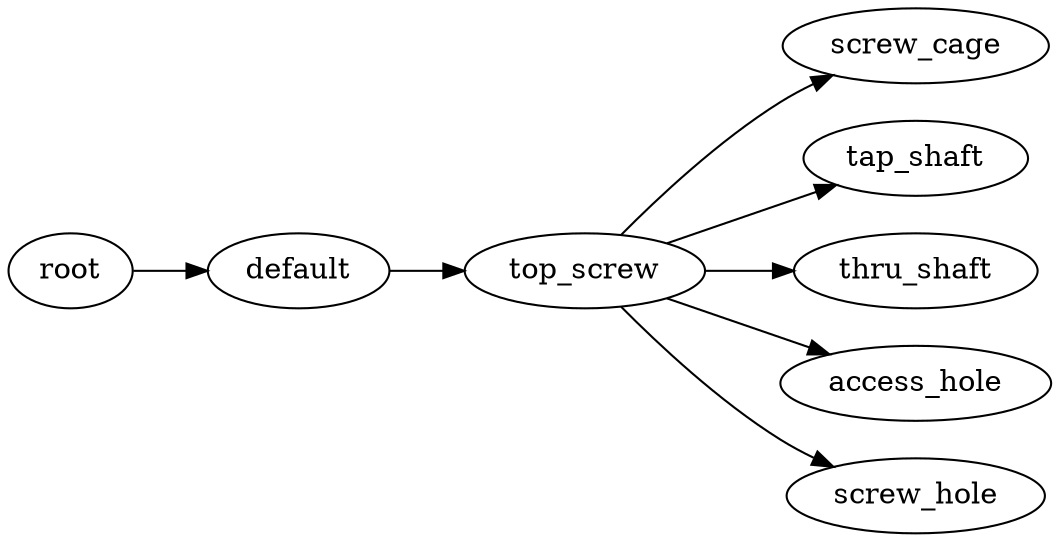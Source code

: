 digraph default {
	graph [rankdir=LR]
	root_85 [label=root href="javascript:s=&quot;\(\)\nNone&quot;; console.log(s); alert(s);"]
	default_86 [label=default href="javascript:s=&quot;\(&#x27;default&#x27;,\)\nScrewHole&quot;; console.log(s); alert(s);" tooltip=ScrewHole]
	top_screw_87 [label=top_screw href="javascript:s=&quot;\(&#x27;default&#x27;,\ &#x27;top_screw&#x27;\)\nCountersunkScrew&quot;; console.log(s); alert(s);" tooltip=CountersunkScrew]
	screw_cage_88 [label=screw_cage href="javascript:s=&quot;\(&#x27;default&#x27;,\ &#x27;top_screw&#x27;,\ &#x27;screw_cage&#x27;\)\nCone&quot;; console.log(s); alert(s);" tooltip=Cone]
	tap_shaft_89 [label=tap_shaft href="javascript:s=&quot;\(&#x27;default&#x27;,\ &#x27;top_screw&#x27;,\ &#x27;tap_shaft&#x27;\)\nCone&quot;; console.log(s); alert(s);" tooltip=Cone]
	thru_shaft_90 [label=thru_shaft href="javascript:s=&quot;\(&#x27;default&#x27;,\ &#x27;top_screw&#x27;,\ &#x27;thru_shaft&#x27;\)\nCone&quot;; console.log(s); alert(s);" tooltip=Cone]
	access_hole_91 [label=access_hole href="javascript:s=&quot;\(&#x27;default&#x27;,\ &#x27;top_screw&#x27;,\ &#x27;access_hole&#x27;\)\nCone&quot;; console.log(s); alert(s);" tooltip=Cone]
	screw_hole_92 [label=screw_hole href="javascript:s=&quot;\(&#x27;default&#x27;,\ &#x27;top_screw&#x27;,\ &#x27;screw_hole&#x27;\)\nRotateExtrude&quot;; console.log(s); alert(s);" tooltip=RotateExtrude]
	root_85 -> default_86
	default_86 -> top_screw_87
	top_screw_87 -> screw_cage_88
	top_screw_87 -> tap_shaft_89
	top_screw_87 -> thru_shaft_90
	top_screw_87 -> access_hole_91
	top_screw_87 -> screw_hole_92
}
